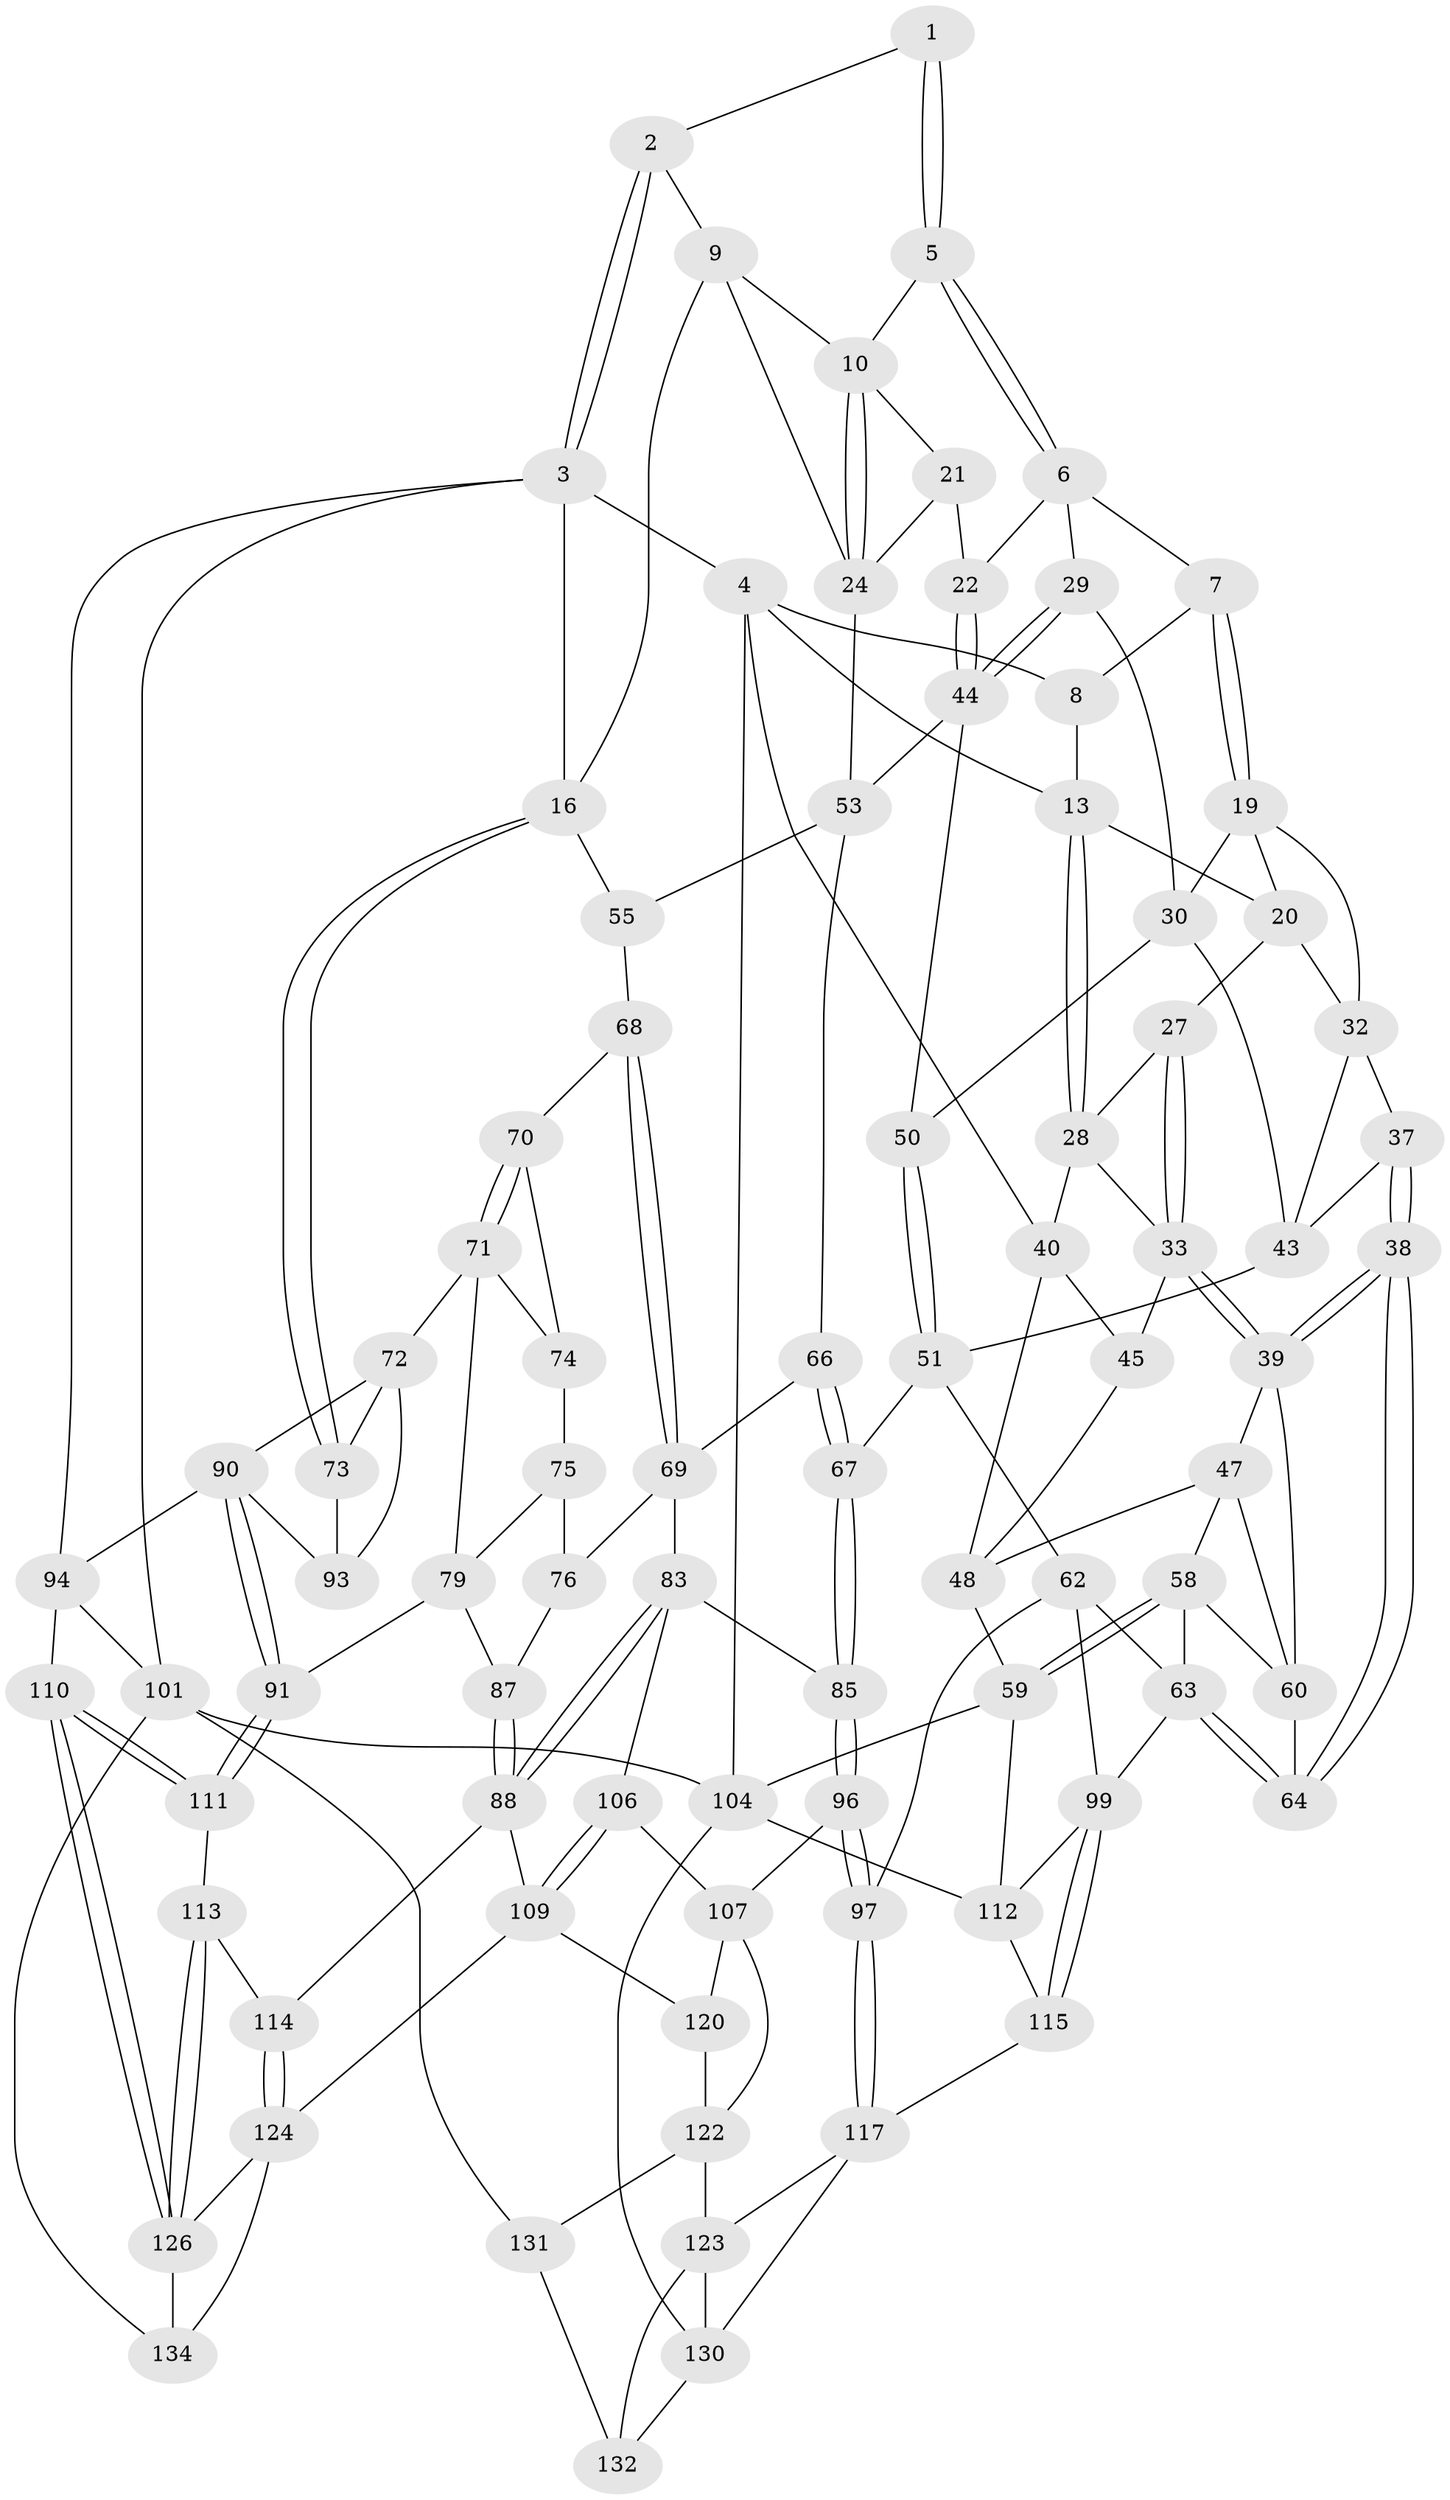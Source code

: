 // original degree distribution, {3: 0.014814814814814815, 4: 0.2518518518518518, 5: 0.5037037037037037, 6: 0.22962962962962963}
// Generated by graph-tools (version 1.1) at 2025/42/03/06/25 10:42:35]
// undirected, 86 vertices, 188 edges
graph export_dot {
graph [start="1"]
  node [color=gray90,style=filled];
  1 [pos="+0.7130924345941314+0"];
  2 [pos="+0.958140090525375+0.07620741335501788"];
  3 [pos="+1+0.08378214866627565",super="+15"];
  4 [pos="+0.7114505853867497+0",super="+12"];
  5 [pos="+0.7083879070112777+0.01959087277999741"];
  6 [pos="+0.5826879959268806+0.17099119922106085",super="+23"];
  7 [pos="+0.46977763857565447+0.11793265720317093"];
  8 [pos="+0.2987595201942898+0"];
  9 [pos="+0.8916766373016705+0.12436600310018124",super="+18"];
  10 [pos="+0.8027746698117944+0.12144228951388979",super="+11"];
  13 [pos="+0+0",super="+14"];
  16 [pos="+1+0.39401840506193875",super="+17"];
  19 [pos="+0.3632559331758316+0.2242177391844883",super="+31"];
  20 [pos="+0.27399217210055776+0.15953929274088383",super="+26"];
  21 [pos="+0.7182268745502954+0.34086674835032615"];
  22 [pos="+0.6622344387430589+0.3188581239132228"];
  24 [pos="+0.8720761497322688+0.3143603282512456",super="+25"];
  27 [pos="+0.16480704386054+0.3157267694761304"];
  28 [pos="+0.11122118625308403+0.29190536892980884",super="+35"];
  29 [pos="+0.43229002118267346+0.3178830923027854"];
  30 [pos="+0.4280473020823741+0.31787329532761555",super="+42"];
  32 [pos="+0.2756801763797993+0.34228622336281456",super="+36"];
  33 [pos="+0.17040100726460364+0.388264098098121",super="+34"];
  37 [pos="+0.25487331432037275+0.4531936370712425"];
  38 [pos="+0.2216203992593145+0.4664824730686898"];
  39 [pos="+0.21695978688057155+0.4642905634761898",super="+46"];
  40 [pos="+0+0.4852360811815627",super="+41"];
  43 [pos="+0.3986287710108533+0.37202165485682026",super="+52"];
  44 [pos="+0.5383347493352494+0.4360470145990436",super="+49"];
  45 [pos="+0.10366784554485502+0.4288150583735785"];
  47 [pos="+0.12756008993272133+0.46768984365836985",super="+57"];
  48 [pos="+0.11315282459739438+0.45891594544537756",super="+56"];
  50 [pos="+0.4263205251017592+0.4820348206704917"];
  51 [pos="+0.37230353159209295+0.5342202841942283",super="+61"];
  53 [pos="+0.7223124643748947+0.46604236662334647",super="+54"];
  55 [pos="+0.725600739527585+0.4734579881932585"];
  58 [pos="+0+0.6231071990516965",super="+81"];
  59 [pos="+0+0.6285807357802875",super="+103"];
  60 [pos="+0.10010967207865193+0.5665969570740419",super="+65"];
  62 [pos="+0.35302843412454193+0.6204796996072185",super="+98"];
  63 [pos="+0.2766555252603796+0.6029077418446837",super="+82"];
  64 [pos="+0.21567024287491265+0.5638397650142911"];
  66 [pos="+0.5435599602276114+0.5524269251508833"];
  67 [pos="+0.465422326058292+0.6100883873073877"];
  68 [pos="+0.7283806813635463+0.4818757421182992"];
  69 [pos="+0.604361077451337+0.5969194397858303",super="+77"];
  70 [pos="+0.7302402886659858+0.4845243247316056"];
  71 [pos="+0.9034759230435861+0.5572092084587987",super="+78"];
  72 [pos="+0.9856358670542439+0.5166670064277258",super="+89"];
  73 [pos="+1+0.4843547658632126"];
  74 [pos="+0.7305515835250838+0.5751627365043288"];
  75 [pos="+0.7158694434157644+0.5935476685606994",super="+80"];
  76 [pos="+0.646046011115388+0.6218441725668356",super="+86"];
  79 [pos="+0.8355790879646094+0.6702289832445267",super="+92"];
  83 [pos="+0.5695130436007371+0.7062107843807508",super="+84"];
  85 [pos="+0.4789022141602173+0.6430631758455657"];
  87 [pos="+0.6795422805860201+0.7005958332368301"];
  88 [pos="+0.6487885626216567+0.7607933830387984",super="+108"];
  90 [pos="+0.9409774964217849+0.733093671506955",super="+95"];
  91 [pos="+0.8528394172700788+0.7683608900509207"];
  93 [pos="+0.9866204585300669+0.6840923540190709"];
  94 [pos="+1+0.7705920348578109",super="+102"];
  96 [pos="+0.3919835203711348+0.795107693497873"];
  97 [pos="+0.38920676982030245+0.7950750803940746"];
  99 [pos="+0.2077847711202509+0.7542696402356119",super="+100"];
  101 [pos="+1+1",super="+135"];
  104 [pos="+0+1",super="+105"];
  106 [pos="+0.4950756417618622+0.7647057885900418"];
  107 [pos="+0.44191719099468413+0.8033078602537223",super="+121"];
  109 [pos="+0.6219124261663886+0.8309187767464271",super="+119"];
  110 [pos="+1+1"];
  111 [pos="+0.847367453246574+0.7939811237953853"];
  112 [pos="+0+0.8584751126729641",super="+116"];
  113 [pos="+0.8164022401373998+0.8153983792894615"];
  114 [pos="+0.7930353571202682+0.8268117939547228"];
  115 [pos="+0.26391552605328805+0.8470179970182223"];
  117 [pos="+0.3167976162991224+0.8478480571981847",super="+118"];
  120 [pos="+0.5444477584779389+0.9030554114545787"];
  122 [pos="+0.4291827550963244+0.9293020319017165",super="+128"];
  123 [pos="+0.3410483294936221+0.8853716188240237",super="+129"];
  124 [pos="+0.7921595026708749+0.8291294793979281",super="+125"];
  126 [pos="+0.850877535837223+0.9331813330888884",super="+127"];
  130 [pos="+0.255005348585227+0.9484195554148483",super="+133"];
  131 [pos="+0.5252378797561891+1"];
  132 [pos="+0.4815423505722811+1"];
  134 [pos="+0.7232596105922234+1"];
  1 -- 2;
  1 -- 5;
  1 -- 5;
  2 -- 3;
  2 -- 3;
  2 -- 9;
  3 -- 4;
  3 -- 101;
  3 -- 16;
  3 -- 94;
  4 -- 8;
  4 -- 40;
  4 -- 13;
  4 -- 104;
  5 -- 6;
  5 -- 6;
  5 -- 10;
  6 -- 7;
  6 -- 29;
  6 -- 22;
  7 -- 8;
  7 -- 19;
  7 -- 19;
  8 -- 13;
  9 -- 10;
  9 -- 16;
  9 -- 24;
  10 -- 24;
  10 -- 24;
  10 -- 21;
  13 -- 28;
  13 -- 28;
  13 -- 20;
  16 -- 73;
  16 -- 73;
  16 -- 55;
  19 -- 20;
  19 -- 32;
  19 -- 30;
  20 -- 32;
  20 -- 27;
  21 -- 22;
  21 -- 24;
  22 -- 44;
  22 -- 44;
  24 -- 53;
  27 -- 28;
  27 -- 33;
  27 -- 33;
  28 -- 33;
  28 -- 40;
  29 -- 30;
  29 -- 44;
  29 -- 44;
  30 -- 50;
  30 -- 43;
  32 -- 43;
  32 -- 37;
  33 -- 39;
  33 -- 39;
  33 -- 45;
  37 -- 38;
  37 -- 38;
  37 -- 43;
  38 -- 39;
  38 -- 39;
  38 -- 64;
  38 -- 64;
  39 -- 60;
  39 -- 47;
  40 -- 48;
  40 -- 45;
  43 -- 51;
  44 -- 50;
  44 -- 53;
  45 -- 48;
  47 -- 48;
  47 -- 58;
  47 -- 60;
  48 -- 59;
  50 -- 51;
  50 -- 51;
  51 -- 67;
  51 -- 62;
  53 -- 55;
  53 -- 66;
  55 -- 68;
  58 -- 59;
  58 -- 59;
  58 -- 60;
  58 -- 63;
  59 -- 104;
  59 -- 112;
  60 -- 64;
  62 -- 63;
  62 -- 97;
  62 -- 99;
  63 -- 64;
  63 -- 64;
  63 -- 99;
  66 -- 67;
  66 -- 67;
  66 -- 69;
  67 -- 85;
  67 -- 85;
  68 -- 69;
  68 -- 69;
  68 -- 70;
  69 -- 83;
  69 -- 76;
  70 -- 71;
  70 -- 71;
  70 -- 74;
  71 -- 72;
  71 -- 74;
  71 -- 79;
  72 -- 73;
  72 -- 90;
  72 -- 93;
  73 -- 93;
  74 -- 75;
  75 -- 76 [weight=2];
  75 -- 79;
  76 -- 87;
  79 -- 91;
  79 -- 87;
  83 -- 88;
  83 -- 88;
  83 -- 106;
  83 -- 85;
  85 -- 96;
  85 -- 96;
  87 -- 88;
  87 -- 88;
  88 -- 114;
  88 -- 109;
  90 -- 91;
  90 -- 91;
  90 -- 93;
  90 -- 94;
  91 -- 111;
  91 -- 111;
  94 -- 110;
  94 -- 101;
  96 -- 97;
  96 -- 97;
  96 -- 107;
  97 -- 117;
  97 -- 117;
  99 -- 115;
  99 -- 115;
  99 -- 112;
  101 -- 131;
  101 -- 134;
  101 -- 104;
  104 -- 112;
  104 -- 130;
  106 -- 107;
  106 -- 109;
  106 -- 109;
  107 -- 120;
  107 -- 122;
  109 -- 120;
  109 -- 124;
  110 -- 111;
  110 -- 111;
  110 -- 126;
  110 -- 126;
  111 -- 113;
  112 -- 115;
  113 -- 114;
  113 -- 126;
  113 -- 126;
  114 -- 124;
  114 -- 124;
  115 -- 117;
  117 -- 123;
  117 -- 130;
  120 -- 122;
  122 -- 123;
  122 -- 131;
  123 -- 130;
  123 -- 132;
  124 -- 134;
  124 -- 126;
  126 -- 134;
  130 -- 132;
  131 -- 132;
}
